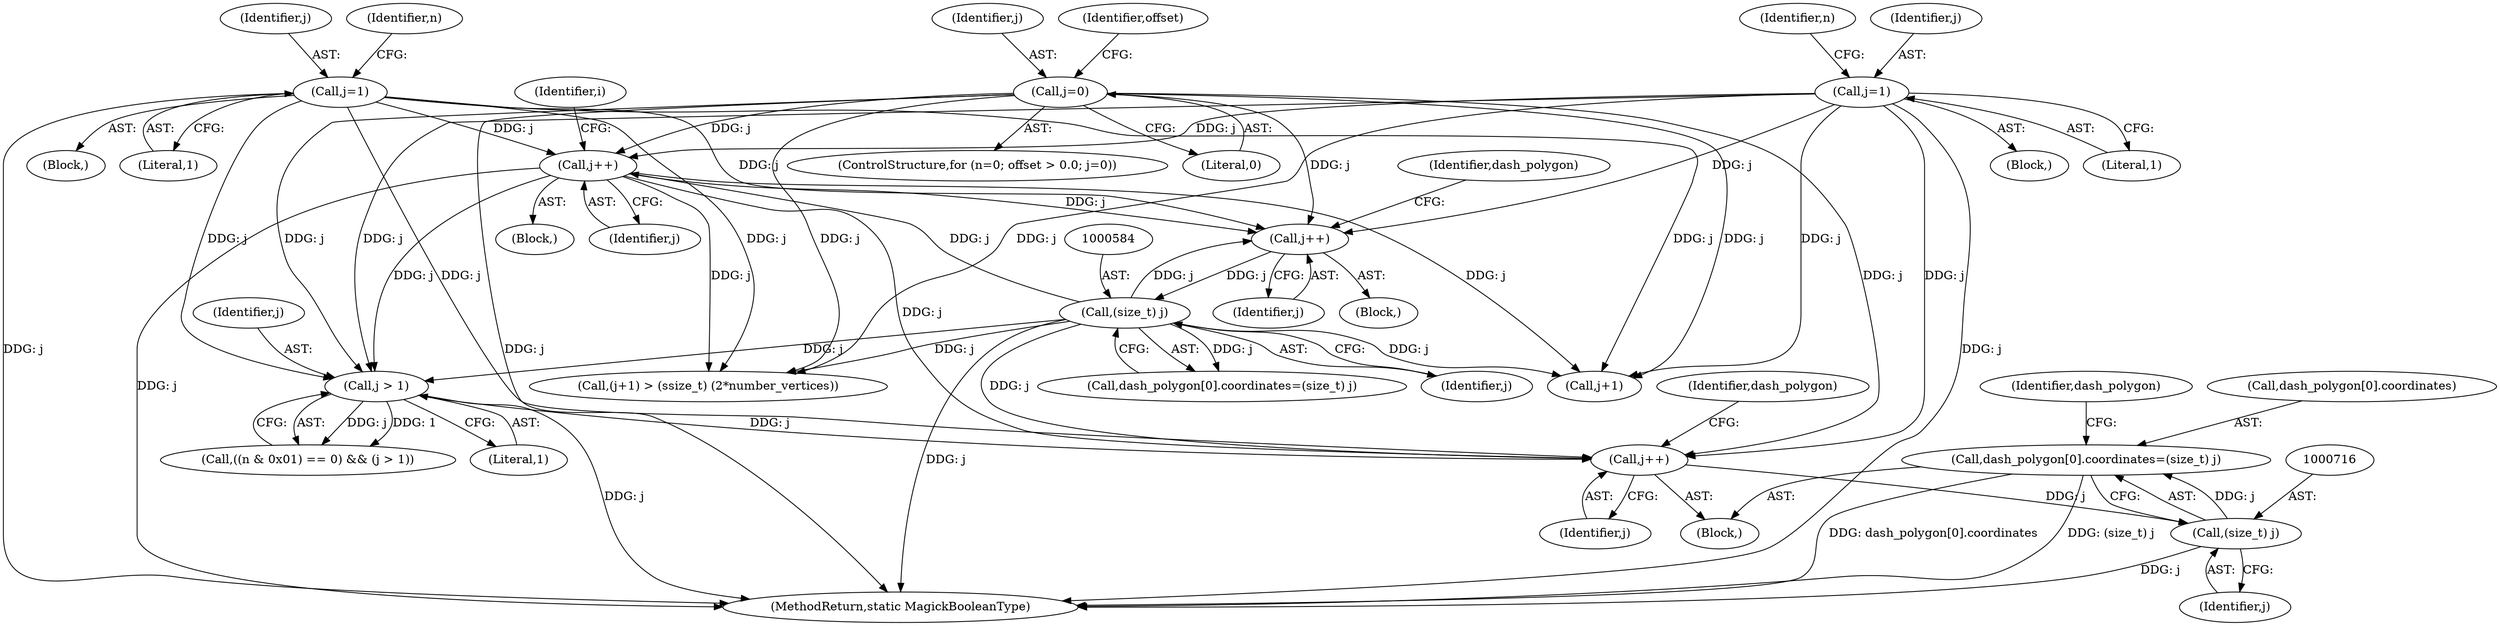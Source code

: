 digraph "0_ImageMagick_726812fa2fa7ce16bcf58f6e115f65427a1c0950_0@array" {
"1000709" [label="(Call,dash_polygon[0].coordinates=(size_t) j)"];
"1000715" [label="(Call,(size_t) j)"];
"1000707" [label="(Call,j++)"];
"1000493" [label="(Call,j=1)"];
"1000669" [label="(Call,j > 1)"];
"1000656" [label="(Call,j++)"];
"1000240" [label="(Call,j=0)"];
"1000583" [label="(Call,(size_t) j)"];
"1000575" [label="(Call,j++)"];
"1000230" [label="(Call,j=1)"];
"1000493" [label="(Call,j=1)"];
"1000576" [label="(Identifier,j)"];
"1000761" [label="(MethodReturn,static MagickBooleanType)"];
"1000330" [label="(Identifier,i)"];
"1000241" [label="(Identifier,j)"];
"1000580" [label="(Identifier,dash_polygon)"];
"1000669" [label="(Call,j > 1)"];
"1000575" [label="(Call,j++)"];
"1000709" [label="(Call,dash_polygon[0].coordinates=(size_t) j)"];
"1000671" [label="(Literal,1)"];
"1000670" [label="(Identifier,j)"];
"1000499" [label="(Call,(j+1) > (ssize_t) (2*number_vertices))"];
"1000585" [label="(Identifier,j)"];
"1000435" [label="(Block,)"];
"1000583" [label="(Call,(size_t) j)"];
"1000663" [label="(Call,((n & 0x01) == 0) && (j > 1))"];
"1000708" [label="(Identifier,j)"];
"1000712" [label="(Identifier,dash_polygon)"];
"1000230" [label="(Call,j=1)"];
"1000105" [label="(Block,)"];
"1000240" [label="(Call,j=0)"];
"1000707" [label="(Call,j++)"];
"1000500" [label="(Call,j+1)"];
"1000601" [label="(Identifier,n)"];
"1000715" [label="(Call,(size_t) j)"];
"1000710" [label="(Call,dash_polygon[0].coordinates)"];
"1000672" [label="(Block,)"];
"1000577" [label="(Call,dash_polygon[0].coordinates=(size_t) j)"];
"1000233" [label="(ControlStructure,for (n=0; offset > 0.0; j=0))"];
"1000717" [label="(Identifier,j)"];
"1000721" [label="(Identifier,dash_polygon)"];
"1000231" [label="(Identifier,j)"];
"1000494" [label="(Identifier,j)"];
"1000235" [label="(Identifier,n)"];
"1000242" [label="(Literal,0)"];
"1000331" [label="(Block,)"];
"1000497" [label="(Block,)"];
"1000238" [label="(Identifier,offset)"];
"1000656" [label="(Call,j++)"];
"1000232" [label="(Literal,1)"];
"1000495" [label="(Literal,1)"];
"1000657" [label="(Identifier,j)"];
"1000709" -> "1000672"  [label="AST: "];
"1000709" -> "1000715"  [label="CFG: "];
"1000710" -> "1000709"  [label="AST: "];
"1000715" -> "1000709"  [label="AST: "];
"1000721" -> "1000709"  [label="CFG: "];
"1000709" -> "1000761"  [label="DDG: (size_t) j"];
"1000709" -> "1000761"  [label="DDG: dash_polygon[0].coordinates"];
"1000715" -> "1000709"  [label="DDG: j"];
"1000715" -> "1000717"  [label="CFG: "];
"1000716" -> "1000715"  [label="AST: "];
"1000717" -> "1000715"  [label="AST: "];
"1000715" -> "1000761"  [label="DDG: j"];
"1000707" -> "1000715"  [label="DDG: j"];
"1000707" -> "1000672"  [label="AST: "];
"1000707" -> "1000708"  [label="CFG: "];
"1000708" -> "1000707"  [label="AST: "];
"1000712" -> "1000707"  [label="CFG: "];
"1000493" -> "1000707"  [label="DDG: j"];
"1000669" -> "1000707"  [label="DDG: j"];
"1000656" -> "1000707"  [label="DDG: j"];
"1000240" -> "1000707"  [label="DDG: j"];
"1000583" -> "1000707"  [label="DDG: j"];
"1000230" -> "1000707"  [label="DDG: j"];
"1000493" -> "1000435"  [label="AST: "];
"1000493" -> "1000495"  [label="CFG: "];
"1000494" -> "1000493"  [label="AST: "];
"1000495" -> "1000493"  [label="AST: "];
"1000601" -> "1000493"  [label="CFG: "];
"1000493" -> "1000761"  [label="DDG: j"];
"1000493" -> "1000499"  [label="DDG: j"];
"1000493" -> "1000500"  [label="DDG: j"];
"1000493" -> "1000575"  [label="DDG: j"];
"1000493" -> "1000656"  [label="DDG: j"];
"1000493" -> "1000669"  [label="DDG: j"];
"1000669" -> "1000663"  [label="AST: "];
"1000669" -> "1000671"  [label="CFG: "];
"1000670" -> "1000669"  [label="AST: "];
"1000671" -> "1000669"  [label="AST: "];
"1000663" -> "1000669"  [label="CFG: "];
"1000669" -> "1000761"  [label="DDG: j"];
"1000669" -> "1000663"  [label="DDG: j"];
"1000669" -> "1000663"  [label="DDG: 1"];
"1000656" -> "1000669"  [label="DDG: j"];
"1000240" -> "1000669"  [label="DDG: j"];
"1000583" -> "1000669"  [label="DDG: j"];
"1000230" -> "1000669"  [label="DDG: j"];
"1000656" -> "1000331"  [label="AST: "];
"1000656" -> "1000657"  [label="CFG: "];
"1000657" -> "1000656"  [label="AST: "];
"1000330" -> "1000656"  [label="CFG: "];
"1000656" -> "1000761"  [label="DDG: j"];
"1000656" -> "1000499"  [label="DDG: j"];
"1000656" -> "1000500"  [label="DDG: j"];
"1000656" -> "1000575"  [label="DDG: j"];
"1000240" -> "1000656"  [label="DDG: j"];
"1000583" -> "1000656"  [label="DDG: j"];
"1000230" -> "1000656"  [label="DDG: j"];
"1000240" -> "1000233"  [label="AST: "];
"1000240" -> "1000242"  [label="CFG: "];
"1000241" -> "1000240"  [label="AST: "];
"1000242" -> "1000240"  [label="AST: "];
"1000238" -> "1000240"  [label="CFG: "];
"1000240" -> "1000761"  [label="DDG: j"];
"1000240" -> "1000499"  [label="DDG: j"];
"1000240" -> "1000500"  [label="DDG: j"];
"1000240" -> "1000575"  [label="DDG: j"];
"1000583" -> "1000577"  [label="AST: "];
"1000583" -> "1000585"  [label="CFG: "];
"1000584" -> "1000583"  [label="AST: "];
"1000585" -> "1000583"  [label="AST: "];
"1000577" -> "1000583"  [label="CFG: "];
"1000583" -> "1000761"  [label="DDG: j"];
"1000583" -> "1000499"  [label="DDG: j"];
"1000583" -> "1000500"  [label="DDG: j"];
"1000583" -> "1000575"  [label="DDG: j"];
"1000583" -> "1000577"  [label="DDG: j"];
"1000575" -> "1000583"  [label="DDG: j"];
"1000575" -> "1000497"  [label="AST: "];
"1000575" -> "1000576"  [label="CFG: "];
"1000576" -> "1000575"  [label="AST: "];
"1000580" -> "1000575"  [label="CFG: "];
"1000230" -> "1000575"  [label="DDG: j"];
"1000230" -> "1000105"  [label="AST: "];
"1000230" -> "1000232"  [label="CFG: "];
"1000231" -> "1000230"  [label="AST: "];
"1000232" -> "1000230"  [label="AST: "];
"1000235" -> "1000230"  [label="CFG: "];
"1000230" -> "1000761"  [label="DDG: j"];
"1000230" -> "1000499"  [label="DDG: j"];
"1000230" -> "1000500"  [label="DDG: j"];
}
